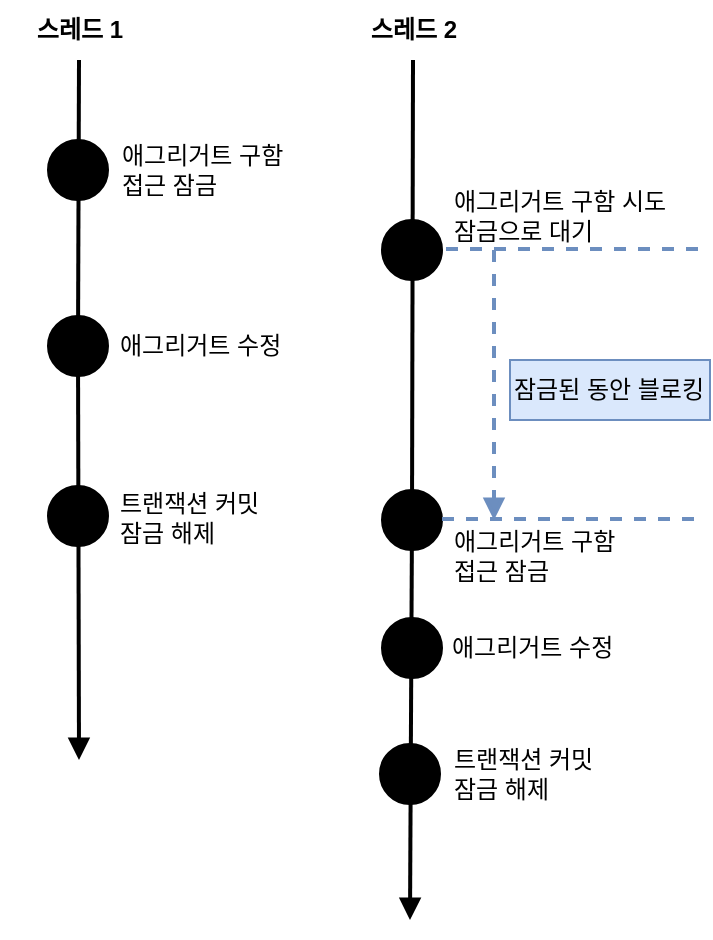 <mxfile version="24.6.4" type="device">
  <diagram name="페이지-1" id="uZY7W01PecxFeLjf48bh">
    <mxGraphModel dx="1114" dy="894" grid="1" gridSize="10" guides="1" tooltips="1" connect="1" arrows="1" fold="1" page="1" pageScale="1" pageWidth="827" pageHeight="1169" math="0" shadow="0">
      <root>
        <mxCell id="0" />
        <mxCell id="1" parent="0" />
        <mxCell id="LxXzRDSaVHr3nhFt67Zr-1" value="" style="endArrow=block;html=1;rounded=0;strokeWidth=2;endFill=1;" edge="1" parent="1" source="LxXzRDSaVHr3nhFt67Zr-4">
          <mxGeometry width="50" height="50" relative="1" as="geometry">
            <mxPoint x="164.5" y="120" as="sourcePoint" />
            <mxPoint x="164.5" y="470" as="targetPoint" />
          </mxGeometry>
        </mxCell>
        <mxCell id="LxXzRDSaVHr3nhFt67Zr-2" value="" style="ellipse;whiteSpace=wrap;html=1;aspect=fixed;fillStyle=auto;fillColor=#000000;" vertex="1" parent="1">
          <mxGeometry x="149" y="160" width="30" height="30" as="geometry" />
        </mxCell>
        <mxCell id="LxXzRDSaVHr3nhFt67Zr-3" value="" style="endArrow=none;html=1;rounded=0;strokeWidth=2;endFill=0;" edge="1" parent="1" target="LxXzRDSaVHr3nhFt67Zr-4">
          <mxGeometry width="50" height="50" relative="1" as="geometry">
            <mxPoint x="164.5" y="120" as="sourcePoint" />
            <mxPoint x="164.5" y="470" as="targetPoint" />
          </mxGeometry>
        </mxCell>
        <mxCell id="LxXzRDSaVHr3nhFt67Zr-4" value="" style="ellipse;whiteSpace=wrap;html=1;aspect=fixed;fillStyle=auto;fillColor=#000000;" vertex="1" parent="1">
          <mxGeometry x="149" y="248" width="30" height="30" as="geometry" />
        </mxCell>
        <mxCell id="LxXzRDSaVHr3nhFt67Zr-5" value="" style="ellipse;whiteSpace=wrap;html=1;aspect=fixed;fillStyle=auto;fillColor=#000000;" vertex="1" parent="1">
          <mxGeometry x="149" y="333" width="30" height="30" as="geometry" />
        </mxCell>
        <mxCell id="LxXzRDSaVHr3nhFt67Zr-6" value="" style="endArrow=block;html=1;rounded=0;strokeWidth=2;endFill=1;" edge="1" parent="1" source="LxXzRDSaVHr3nhFt67Zr-9">
          <mxGeometry width="50" height="50" relative="1" as="geometry">
            <mxPoint x="331.5" y="120" as="sourcePoint" />
            <mxPoint x="330" y="550" as="targetPoint" />
          </mxGeometry>
        </mxCell>
        <mxCell id="LxXzRDSaVHr3nhFt67Zr-7" value="" style="ellipse;whiteSpace=wrap;html=1;aspect=fixed;fillStyle=auto;fillColor=#000000;" vertex="1" parent="1">
          <mxGeometry x="316" y="200" width="30" height="30" as="geometry" />
        </mxCell>
        <mxCell id="LxXzRDSaVHr3nhFt67Zr-8" value="" style="endArrow=none;html=1;rounded=0;strokeWidth=2;endFill=0;" edge="1" parent="1" target="LxXzRDSaVHr3nhFt67Zr-9">
          <mxGeometry width="50" height="50" relative="1" as="geometry">
            <mxPoint x="331.5" y="120" as="sourcePoint" />
            <mxPoint x="331.5" y="470" as="targetPoint" />
          </mxGeometry>
        </mxCell>
        <mxCell id="LxXzRDSaVHr3nhFt67Zr-9" value="" style="ellipse;whiteSpace=wrap;html=1;aspect=fixed;fillStyle=auto;fillColor=#000000;" vertex="1" parent="1">
          <mxGeometry x="316" y="335" width="30" height="30" as="geometry" />
        </mxCell>
        <mxCell id="LxXzRDSaVHr3nhFt67Zr-10" value="" style="ellipse;whiteSpace=wrap;html=1;aspect=fixed;fillStyle=auto;fillColor=#000000;" vertex="1" parent="1">
          <mxGeometry x="316" y="399" width="30" height="30" as="geometry" />
        </mxCell>
        <mxCell id="LxXzRDSaVHr3nhFt67Zr-11" value="애그리거트 구함&lt;div&gt;접근 잠금&lt;/div&gt;" style="text;html=1;align=left;verticalAlign=middle;whiteSpace=wrap;rounded=0;" vertex="1" parent="1">
          <mxGeometry x="184" y="157" width="130" height="35" as="geometry" />
        </mxCell>
        <mxCell id="LxXzRDSaVHr3nhFt67Zr-12" value="애그리거트 구함 시도&lt;div&gt;잠금으로 대기&lt;/div&gt;" style="text;html=1;align=left;verticalAlign=middle;whiteSpace=wrap;rounded=0;" vertex="1" parent="1">
          <mxGeometry x="350" y="180" width="130" height="35" as="geometry" />
        </mxCell>
        <mxCell id="LxXzRDSaVHr3nhFt67Zr-13" value="애그리거트 수정" style="text;html=1;align=left;verticalAlign=middle;whiteSpace=wrap;rounded=0;" vertex="1" parent="1">
          <mxGeometry x="183" y="253" width="130" height="20" as="geometry" />
        </mxCell>
        <mxCell id="LxXzRDSaVHr3nhFt67Zr-14" value="트랜잭션 커밋&lt;div&gt;잠금 해제&lt;/div&gt;" style="text;html=1;align=left;verticalAlign=middle;whiteSpace=wrap;rounded=0;" vertex="1" parent="1">
          <mxGeometry x="183" y="331" width="130" height="35" as="geometry" />
        </mxCell>
        <mxCell id="LxXzRDSaVHr3nhFt67Zr-15" value="애그리거트 구함&lt;div&gt;접근 잠금&lt;/div&gt;" style="text;html=1;align=left;verticalAlign=middle;whiteSpace=wrap;rounded=0;" vertex="1" parent="1">
          <mxGeometry x="350" y="353" width="130" height="30" as="geometry" />
        </mxCell>
        <mxCell id="LxXzRDSaVHr3nhFt67Zr-16" value="애그리거트 수정" style="text;html=1;align=left;verticalAlign=middle;whiteSpace=wrap;rounded=0;" vertex="1" parent="1">
          <mxGeometry x="349" y="404" width="130" height="20" as="geometry" />
        </mxCell>
        <mxCell id="LxXzRDSaVHr3nhFt67Zr-17" value="스레드 1" style="text;html=1;align=center;verticalAlign=middle;whiteSpace=wrap;rounded=0;fontStyle=1" vertex="1" parent="1">
          <mxGeometry x="125" y="90" width="80" height="30" as="geometry" />
        </mxCell>
        <mxCell id="LxXzRDSaVHr3nhFt67Zr-18" value="스레드 2" style="text;html=1;align=center;verticalAlign=middle;whiteSpace=wrap;rounded=0;fontStyle=1" vertex="1" parent="1">
          <mxGeometry x="292" y="90" width="80" height="30" as="geometry" />
        </mxCell>
        <mxCell id="LxXzRDSaVHr3nhFt67Zr-19" value="" style="endArrow=none;dashed=1;html=1;rounded=0;fillColor=#dae8fc;strokeColor=#6c8ebf;strokeWidth=2;" edge="1" parent="1">
          <mxGeometry width="50" height="50" relative="1" as="geometry">
            <mxPoint x="348" y="214.5" as="sourcePoint" />
            <mxPoint x="478" y="214.5" as="targetPoint" />
          </mxGeometry>
        </mxCell>
        <mxCell id="LxXzRDSaVHr3nhFt67Zr-20" value="" style="endArrow=none;dashed=1;html=1;rounded=0;fillColor=#dae8fc;strokeColor=#6c8ebf;strokeWidth=2;" edge="1" parent="1">
          <mxGeometry width="50" height="50" relative="1" as="geometry">
            <mxPoint x="346" y="349.5" as="sourcePoint" />
            <mxPoint x="476" y="349.5" as="targetPoint" />
          </mxGeometry>
        </mxCell>
        <mxCell id="LxXzRDSaVHr3nhFt67Zr-22" value="잠금된 동안 블로킹" style="text;html=1;align=left;verticalAlign=middle;whiteSpace=wrap;rounded=0;fillColor=#dae8fc;strokeColor=#6c8ebf;" vertex="1" parent="1">
          <mxGeometry x="380" y="270" width="100" height="30" as="geometry" />
        </mxCell>
        <mxCell id="LxXzRDSaVHr3nhFt67Zr-23" value="" style="endArrow=block;html=1;rounded=0;dashed=1;endFill=1;fillColor=#dae8fc;strokeColor=#6c8ebf;strokeWidth=2;" edge="1" parent="1">
          <mxGeometry width="50" height="50" relative="1" as="geometry">
            <mxPoint x="372" y="215" as="sourcePoint" />
            <mxPoint x="372" y="350" as="targetPoint" />
          </mxGeometry>
        </mxCell>
        <mxCell id="LxXzRDSaVHr3nhFt67Zr-24" value="" style="ellipse;whiteSpace=wrap;html=1;aspect=fixed;fillStyle=auto;fillColor=#000000;" vertex="1" parent="1">
          <mxGeometry x="315" y="462" width="30" height="30" as="geometry" />
        </mxCell>
        <mxCell id="LxXzRDSaVHr3nhFt67Zr-25" value="트랜잭션 커밋&lt;div&gt;잠금 해제&lt;/div&gt;" style="text;html=1;align=left;verticalAlign=middle;whiteSpace=wrap;rounded=0;" vertex="1" parent="1">
          <mxGeometry x="350" y="460" width="130" height="33" as="geometry" />
        </mxCell>
      </root>
    </mxGraphModel>
  </diagram>
</mxfile>
